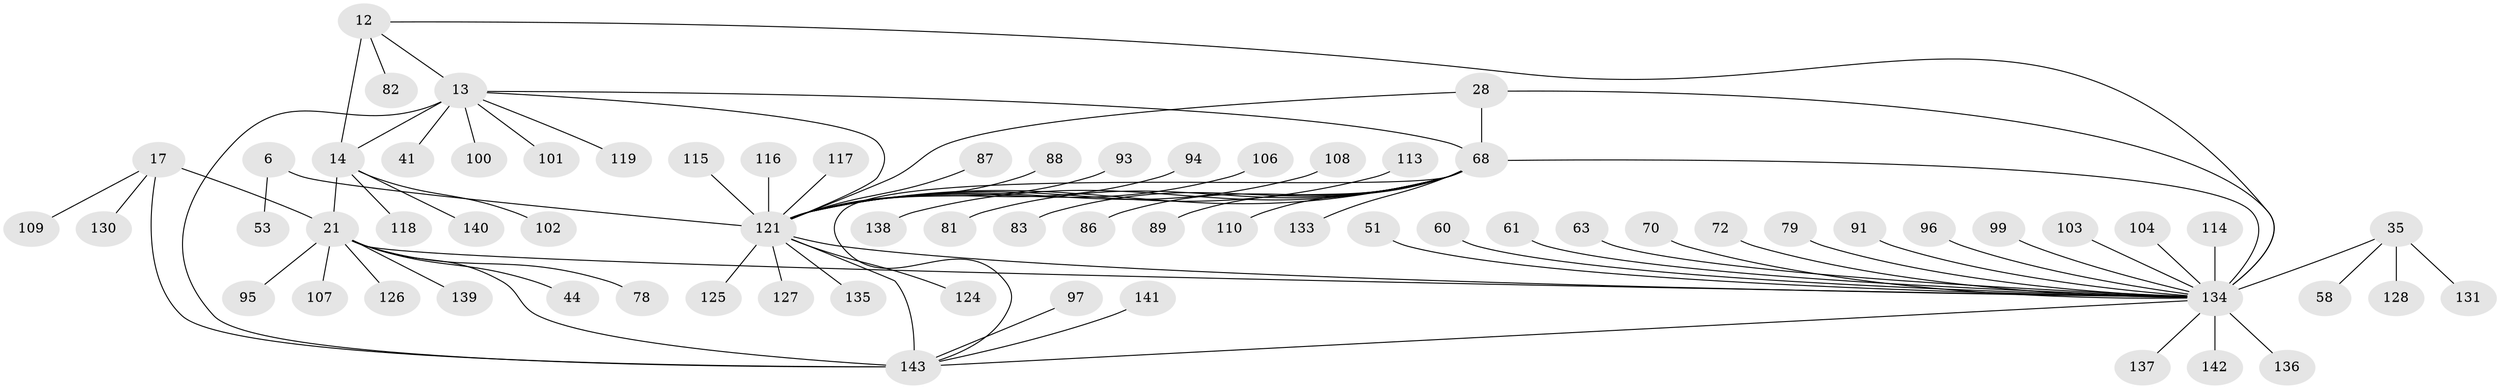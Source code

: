 // original degree distribution, {13: 0.013986013986013986, 11: 0.04195804195804196, 9: 0.027972027972027972, 10: 0.03496503496503497, 6: 0.02097902097902098, 8: 0.04895104895104895, 12: 0.006993006993006993, 7: 0.03496503496503497, 15: 0.013986013986013986, 3: 0.04895104895104895, 2: 0.16083916083916083, 1: 0.5314685314685315, 4: 0.013986013986013986}
// Generated by graph-tools (version 1.1) at 2025/56/03/09/25 04:56:01]
// undirected, 71 vertices, 82 edges
graph export_dot {
graph [start="1"]
  node [color=gray90,style=filled];
  6 [super="+5"];
  12 [super="+10"];
  13 [super="+11"];
  14 [super="+9"];
  17 [super="+15"];
  21 [super="+18+20"];
  28 [super="+27"];
  35 [super="+29"];
  41;
  44;
  51;
  53;
  58;
  60;
  61;
  63;
  68 [super="+26+39+43+62"];
  70;
  72 [super="+66"];
  78 [super="+77"];
  79;
  81;
  82;
  83;
  86 [super="+80"];
  87 [super="+42"];
  88 [super="+64"];
  89;
  91;
  93;
  94 [super="+67"];
  95;
  96;
  97;
  99;
  100 [super="+73"];
  101;
  102 [super="+71"];
  103;
  104;
  106 [super="+90"];
  107;
  108;
  109 [super="+69"];
  110;
  113;
  114;
  115;
  116;
  117;
  118 [super="+98"];
  119;
  121 [super="+111+92"];
  124;
  125;
  126;
  127;
  128;
  130;
  131;
  133;
  134 [super="+34+38+46+59+122+112"];
  135;
  136;
  137;
  138 [super="+123"];
  139;
  140;
  141;
  142;
  143 [super="+105+132"];
  6 -- 53;
  6 -- 121 [weight=11];
  12 -- 13 [weight=4];
  12 -- 14 [weight=6];
  12 -- 82;
  12 -- 134;
  13 -- 14 [weight=6];
  13 -- 41;
  13 -- 101;
  13 -- 119;
  13 -- 100;
  13 -- 68;
  13 -- 143 [weight=2];
  13 -- 121;
  14 -- 140;
  14 -- 21;
  14 -- 102;
  14 -- 118;
  17 -- 21 [weight=8];
  17 -- 130;
  17 -- 109;
  17 -- 143 [weight=2];
  21 -- 44;
  21 -- 107;
  21 -- 139;
  21 -- 134 [weight=3];
  21 -- 126;
  21 -- 78;
  21 -- 95;
  21 -- 143 [weight=4];
  28 -- 68 [weight=8];
  28 -- 134 [weight=2];
  28 -- 121;
  35 -- 131;
  35 -- 128;
  35 -- 58;
  35 -- 134 [weight=12];
  51 -- 134;
  60 -- 134;
  61 -- 134;
  63 -- 134;
  68 -- 133;
  68 -- 138;
  68 -- 81;
  68 -- 83;
  68 -- 86;
  68 -- 89;
  68 -- 110;
  68 -- 121 [weight=2];
  68 -- 143;
  68 -- 134 [weight=6];
  70 -- 134;
  72 -- 134;
  79 -- 134;
  87 -- 121;
  88 -- 121;
  91 -- 134;
  93 -- 121;
  94 -- 121;
  96 -- 134;
  97 -- 143;
  99 -- 134;
  103 -- 134;
  104 -- 134;
  106 -- 121;
  108 -- 121;
  113 -- 121;
  114 -- 134;
  115 -- 121;
  116 -- 121;
  117 -- 121;
  121 -- 134 [weight=2];
  121 -- 135;
  121 -- 143 [weight=2];
  121 -- 124;
  121 -- 125;
  121 -- 127;
  134 -- 136;
  134 -- 137;
  134 -- 142;
  134 -- 143 [weight=4];
  141 -- 143;
}
